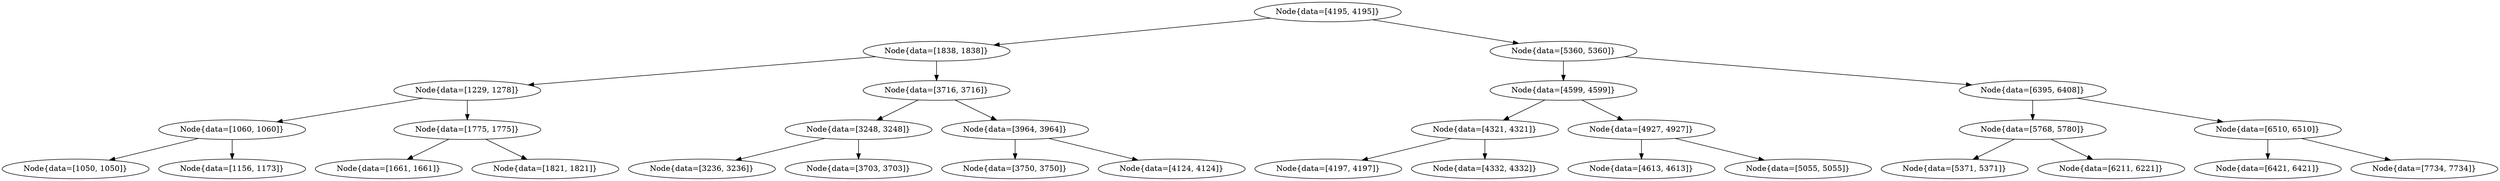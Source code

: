 digraph G{
1774457847 [label="Node{data=[4195, 4195]}"]
1774457847 -> 2104428878
2104428878 [label="Node{data=[1838, 1838]}"]
2104428878 -> 1804103302
1804103302 [label="Node{data=[1229, 1278]}"]
1804103302 -> 259362309
259362309 [label="Node{data=[1060, 1060]}"]
259362309 -> 1189576631
1189576631 [label="Node{data=[1050, 1050]}"]
259362309 -> 1137130332
1137130332 [label="Node{data=[1156, 1173]}"]
1804103302 -> 1796440572
1796440572 [label="Node{data=[1775, 1775]}"]
1796440572 -> 1219837757
1219837757 [label="Node{data=[1661, 1661]}"]
1796440572 -> 894626651
894626651 [label="Node{data=[1821, 1821]}"]
2104428878 -> 1337277302
1337277302 [label="Node{data=[3716, 3716]}"]
1337277302 -> 954093341
954093341 [label="Node{data=[3248, 3248]}"]
954093341 -> 1500763116
1500763116 [label="Node{data=[3236, 3236]}"]
954093341 -> 2069492650
2069492650 [label="Node{data=[3703, 3703]}"]
1337277302 -> 500238652
500238652 [label="Node{data=[3964, 3964]}"]
500238652 -> 1472006972
1472006972 [label="Node{data=[3750, 3750]}"]
500238652 -> 269897364
269897364 [label="Node{data=[4124, 4124]}"]
1774457847 -> 619068319
619068319 [label="Node{data=[5360, 5360]}"]
619068319 -> 837508822
837508822 [label="Node{data=[4599, 4599]}"]
837508822 -> 238049084
238049084 [label="Node{data=[4321, 4321]}"]
238049084 -> 745593472
745593472 [label="Node{data=[4197, 4197]}"]
238049084 -> 970925650
970925650 [label="Node{data=[4332, 4332]}"]
837508822 -> 1386857041
1386857041 [label="Node{data=[4927, 4927]}"]
1386857041 -> 1588389519
1588389519 [label="Node{data=[4613, 4613]}"]
1386857041 -> 1956811520
1956811520 [label="Node{data=[5055, 5055]}"]
619068319 -> 873453168
873453168 [label="Node{data=[6395, 6408]}"]
873453168 -> 673722858
673722858 [label="Node{data=[5768, 5780]}"]
673722858 -> 294204158
294204158 [label="Node{data=[5371, 5371]}"]
673722858 -> 1901304156
1901304156 [label="Node{data=[6211, 6221]}"]
873453168 -> 992308560
992308560 [label="Node{data=[6510, 6510]}"]
992308560 -> 1391176895
1391176895 [label="Node{data=[6421, 6421]}"]
992308560 -> 179141342
179141342 [label="Node{data=[7734, 7734]}"]
}